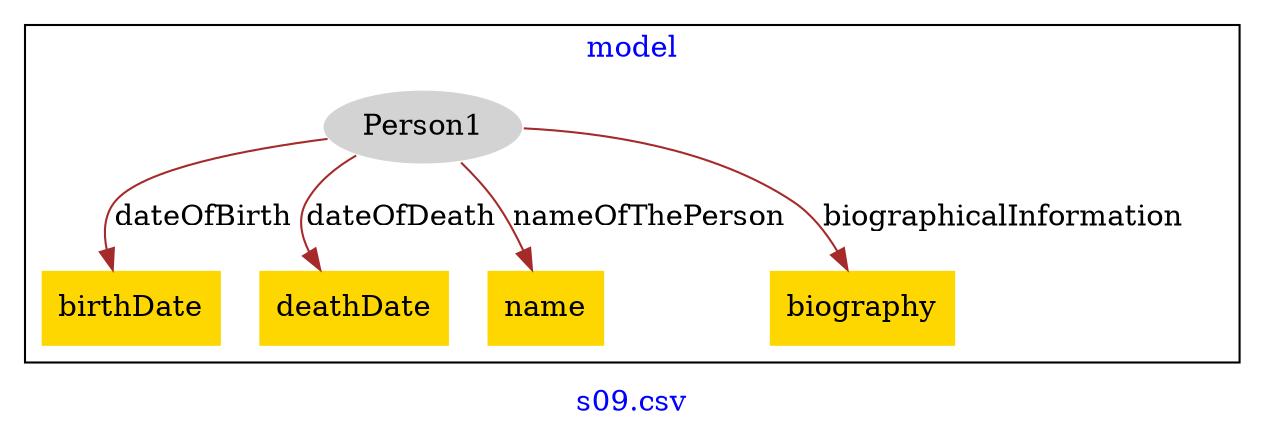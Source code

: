 digraph n0 {
fontcolor="blue"
remincross="true"
label="s09.csv"
subgraph cluster {
label="model"
n2[style="filled",color="white",fillcolor="lightgray",label="Person1"];
n3[shape="plaintext",style="filled",fillcolor="gold",label="birthDate"];
n4[shape="plaintext",style="filled",fillcolor="gold",label="deathDate"];
n5[shape="plaintext",style="filled",fillcolor="gold",label="name"];
n6[shape="plaintext",style="filled",fillcolor="gold",label="biography"];
}
n2 -> n3[color="brown",fontcolor="black",label="dateOfBirth"]
n2 -> n4[color="brown",fontcolor="black",label="dateOfDeath"]
n2 -> n5[color="brown",fontcolor="black",label="nameOfThePerson"]
n2 -> n6[color="brown",fontcolor="black",label="biographicalInformation"]
}

